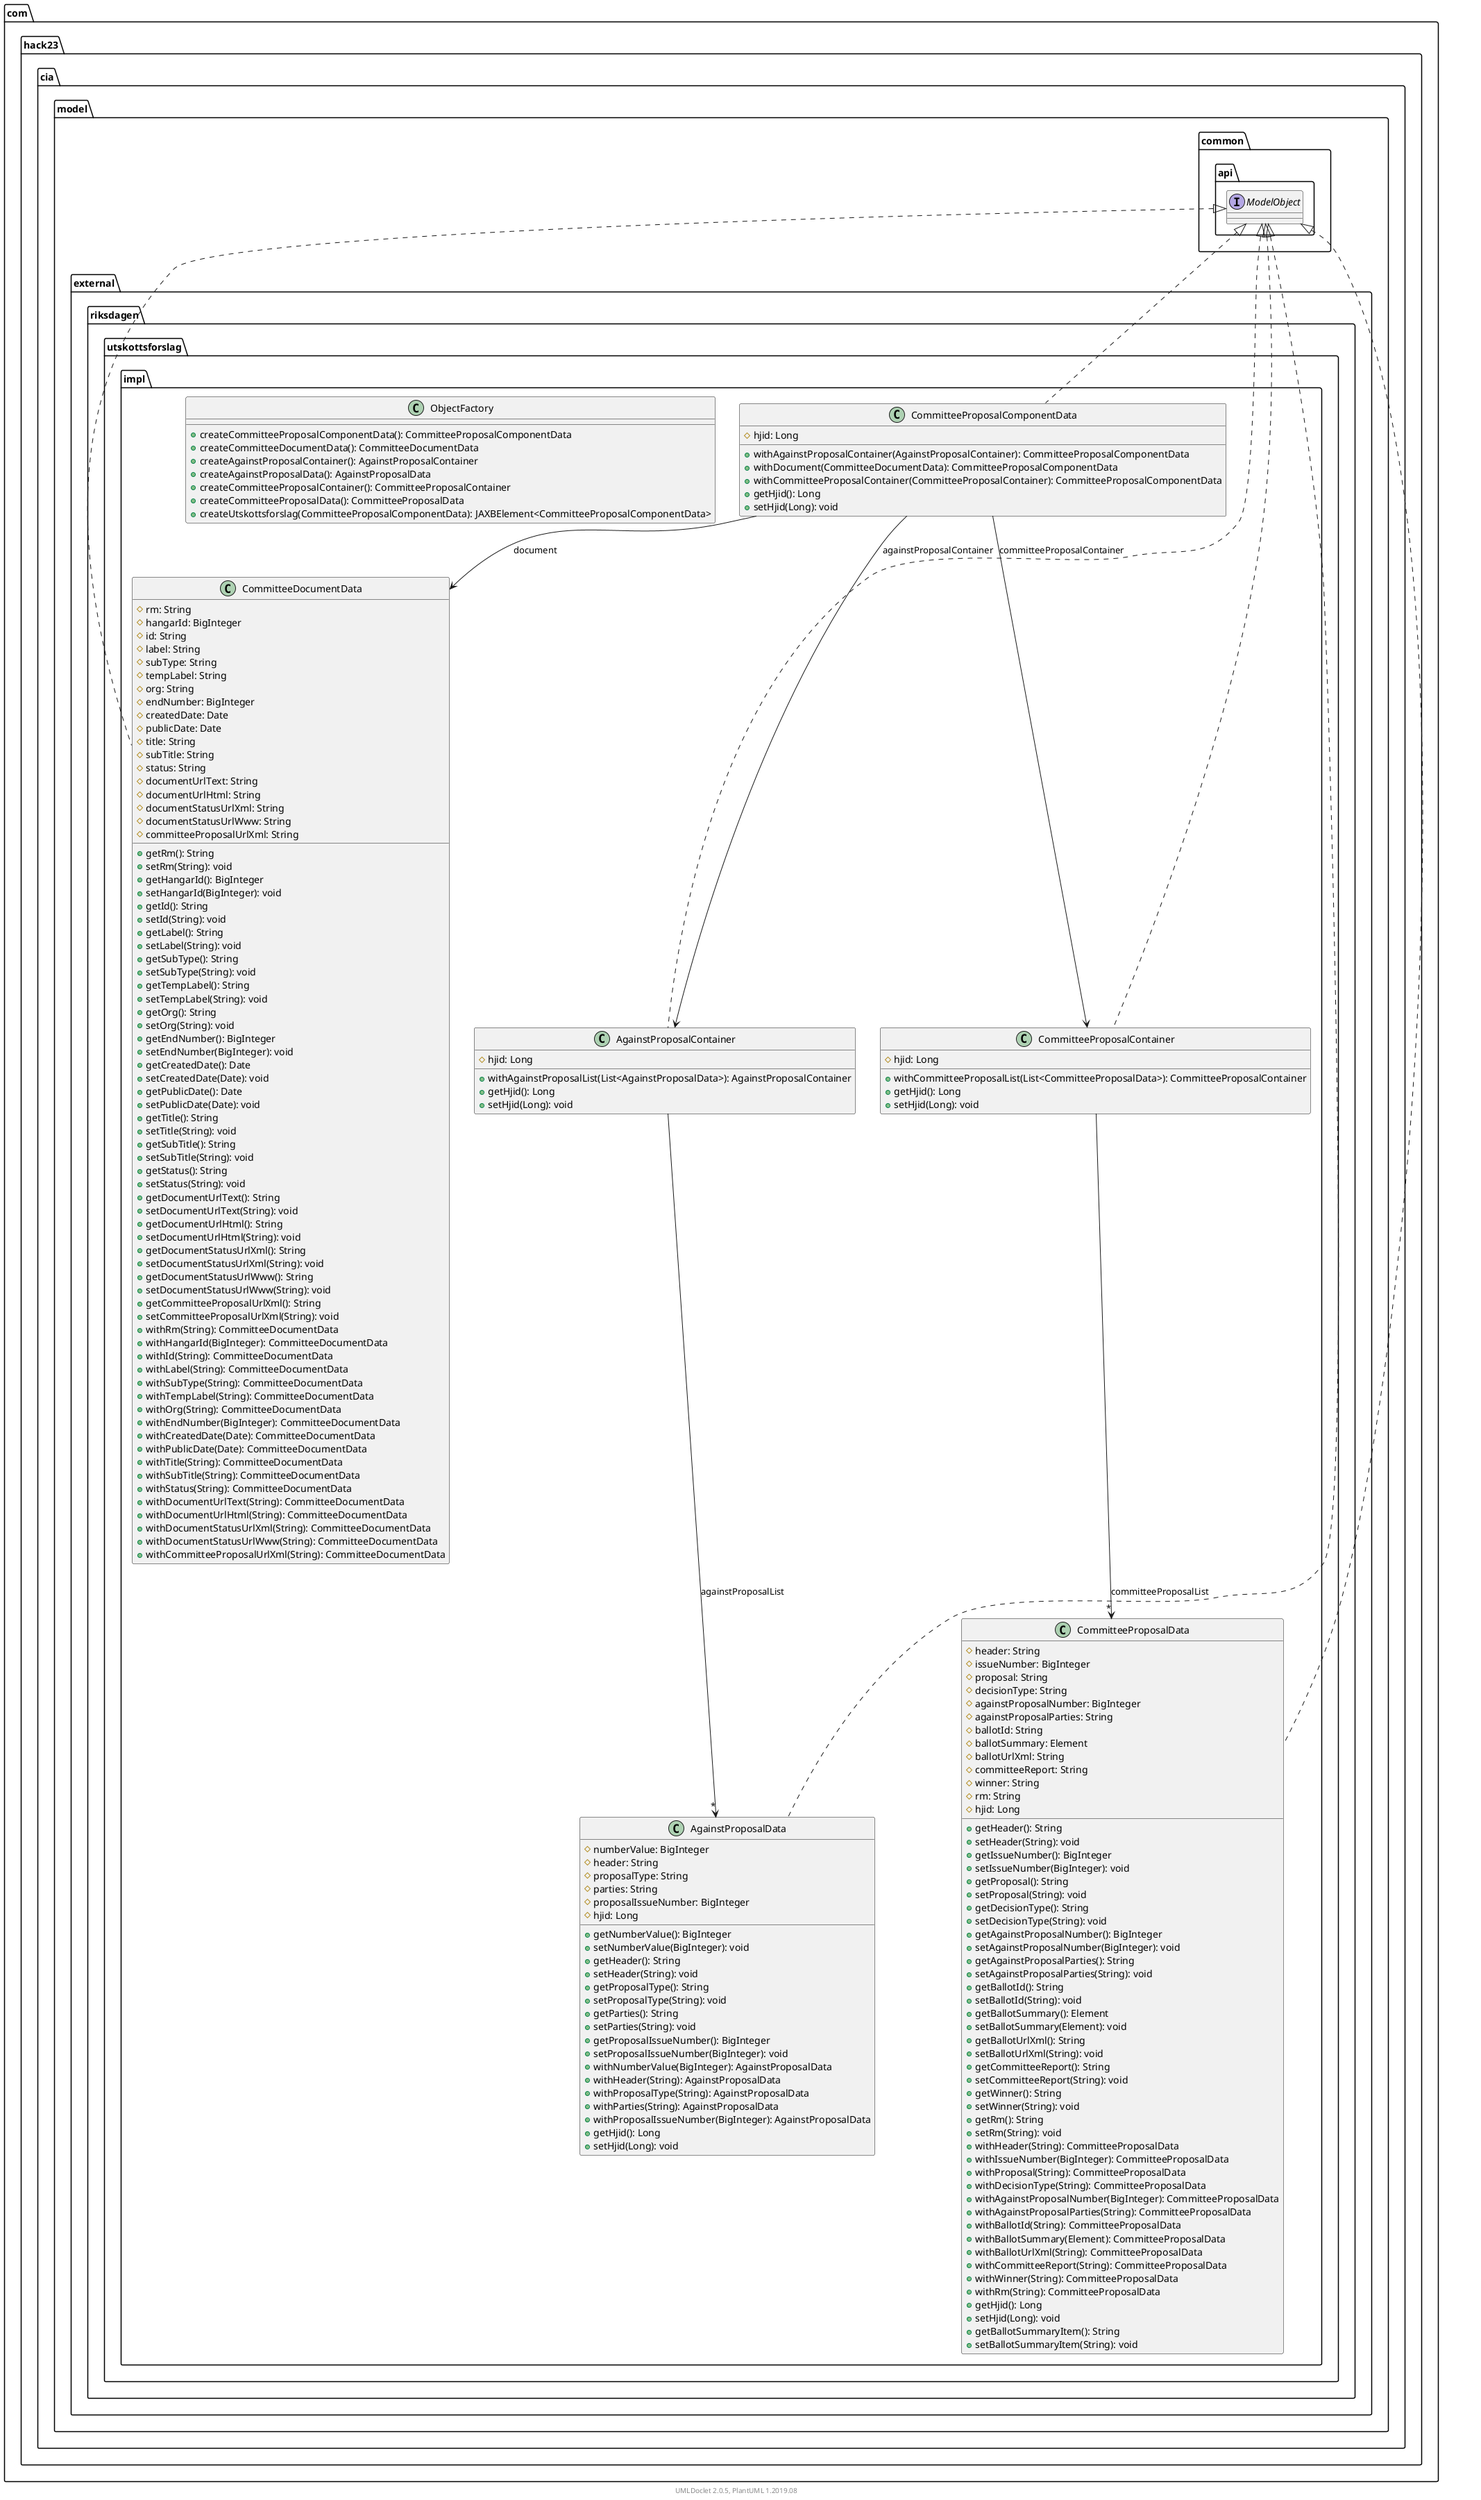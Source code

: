 @startuml
    namespace com.hack23.cia.model.external.riksdagen.utskottsforslag.impl {

        class CommitteeProposalComponentData [[CommitteeProposalComponentData.html]] {
            #hjid: Long
            +withAgainstProposalContainer(AgainstProposalContainer): CommitteeProposalComponentData
            +withDocument(CommitteeDocumentData): CommitteeProposalComponentData
            +withCommitteeProposalContainer(CommitteeProposalContainer): CommitteeProposalComponentData
            +getHjid(): Long
            +setHjid(Long): void
        }

        class CommitteeProposalContainer [[CommitteeProposalContainer.html]] {
            #hjid: Long
            +withCommitteeProposalList(List<CommitteeProposalData>): CommitteeProposalContainer
            +getHjid(): Long
            +setHjid(Long): void
        }

        class ObjectFactory [[ObjectFactory.html]] {
            +createCommitteeProposalComponentData(): CommitteeProposalComponentData
            +createCommitteeDocumentData(): CommitteeDocumentData
            +createAgainstProposalContainer(): AgainstProposalContainer
            +createAgainstProposalData(): AgainstProposalData
            +createCommitteeProposalContainer(): CommitteeProposalContainer
            +createCommitteeProposalData(): CommitteeProposalData
            +createUtskottsforslag(CommitteeProposalComponentData): JAXBElement<CommitteeProposalComponentData>
        }

        class CommitteeDocumentData [[CommitteeDocumentData.html]] {
            #rm: String
            #hangarId: BigInteger
            #id: String
            #label: String
            #subType: String
            #tempLabel: String
            #org: String
            #endNumber: BigInteger
            #createdDate: Date
            #publicDate: Date
            #title: String
            #subTitle: String
            #status: String
            #documentUrlText: String
            #documentUrlHtml: String
            #documentStatusUrlXml: String
            #documentStatusUrlWww: String
            #committeeProposalUrlXml: String
            +getRm(): String
            +setRm(String): void
            +getHangarId(): BigInteger
            +setHangarId(BigInteger): void
            +getId(): String
            +setId(String): void
            +getLabel(): String
            +setLabel(String): void
            +getSubType(): String
            +setSubType(String): void
            +getTempLabel(): String
            +setTempLabel(String): void
            +getOrg(): String
            +setOrg(String): void
            +getEndNumber(): BigInteger
            +setEndNumber(BigInteger): void
            +getCreatedDate(): Date
            +setCreatedDate(Date): void
            +getPublicDate(): Date
            +setPublicDate(Date): void
            +getTitle(): String
            +setTitle(String): void
            +getSubTitle(): String
            +setSubTitle(String): void
            +getStatus(): String
            +setStatus(String): void
            +getDocumentUrlText(): String
            +setDocumentUrlText(String): void
            +getDocumentUrlHtml(): String
            +setDocumentUrlHtml(String): void
            +getDocumentStatusUrlXml(): String
            +setDocumentStatusUrlXml(String): void
            +getDocumentStatusUrlWww(): String
            +setDocumentStatusUrlWww(String): void
            +getCommitteeProposalUrlXml(): String
            +setCommitteeProposalUrlXml(String): void
            +withRm(String): CommitteeDocumentData
            +withHangarId(BigInteger): CommitteeDocumentData
            +withId(String): CommitteeDocumentData
            +withLabel(String): CommitteeDocumentData
            +withSubType(String): CommitteeDocumentData
            +withTempLabel(String): CommitteeDocumentData
            +withOrg(String): CommitteeDocumentData
            +withEndNumber(BigInteger): CommitteeDocumentData
            +withCreatedDate(Date): CommitteeDocumentData
            +withPublicDate(Date): CommitteeDocumentData
            +withTitle(String): CommitteeDocumentData
            +withSubTitle(String): CommitteeDocumentData
            +withStatus(String): CommitteeDocumentData
            +withDocumentUrlText(String): CommitteeDocumentData
            +withDocumentUrlHtml(String): CommitteeDocumentData
            +withDocumentStatusUrlXml(String): CommitteeDocumentData
            +withDocumentStatusUrlWww(String): CommitteeDocumentData
            +withCommitteeProposalUrlXml(String): CommitteeDocumentData
        }

        class AgainstProposalData [[AgainstProposalData.html]] {
            #numberValue: BigInteger
            #header: String
            #proposalType: String
            #parties: String
            #proposalIssueNumber: BigInteger
            #hjid: Long
            +getNumberValue(): BigInteger
            +setNumberValue(BigInteger): void
            +getHeader(): String
            +setHeader(String): void
            +getProposalType(): String
            +setProposalType(String): void
            +getParties(): String
            +setParties(String): void
            +getProposalIssueNumber(): BigInteger
            +setProposalIssueNumber(BigInteger): void
            +withNumberValue(BigInteger): AgainstProposalData
            +withHeader(String): AgainstProposalData
            +withProposalType(String): AgainstProposalData
            +withParties(String): AgainstProposalData
            +withProposalIssueNumber(BigInteger): AgainstProposalData
            +getHjid(): Long
            +setHjid(Long): void
        }

        class AgainstProposalContainer [[AgainstProposalContainer.html]] {
            #hjid: Long
            +withAgainstProposalList(List<AgainstProposalData>): AgainstProposalContainer
            +getHjid(): Long
            +setHjid(Long): void
        }

        class CommitteeProposalData [[CommitteeProposalData.html]] {
            #header: String
            #issueNumber: BigInteger
            #proposal: String
            #decisionType: String
            #againstProposalNumber: BigInteger
            #againstProposalParties: String
            #ballotId: String
            #ballotSummary: Element
            #ballotUrlXml: String
            #committeeReport: String
            #winner: String
            #rm: String
            #hjid: Long
            +getHeader(): String
            +setHeader(String): void
            +getIssueNumber(): BigInteger
            +setIssueNumber(BigInteger): void
            +getProposal(): String
            +setProposal(String): void
            +getDecisionType(): String
            +setDecisionType(String): void
            +getAgainstProposalNumber(): BigInteger
            +setAgainstProposalNumber(BigInteger): void
            +getAgainstProposalParties(): String
            +setAgainstProposalParties(String): void
            +getBallotId(): String
            +setBallotId(String): void
            +getBallotSummary(): Element
            +setBallotSummary(Element): void
            +getBallotUrlXml(): String
            +setBallotUrlXml(String): void
            +getCommitteeReport(): String
            +setCommitteeReport(String): void
            +getWinner(): String
            +setWinner(String): void
            +getRm(): String
            +setRm(String): void
            +withHeader(String): CommitteeProposalData
            +withIssueNumber(BigInteger): CommitteeProposalData
            +withProposal(String): CommitteeProposalData
            +withDecisionType(String): CommitteeProposalData
            +withAgainstProposalNumber(BigInteger): CommitteeProposalData
            +withAgainstProposalParties(String): CommitteeProposalData
            +withBallotId(String): CommitteeProposalData
            +withBallotSummary(Element): CommitteeProposalData
            +withBallotUrlXml(String): CommitteeProposalData
            +withCommitteeReport(String): CommitteeProposalData
            +withWinner(String): CommitteeProposalData
            +withRm(String): CommitteeProposalData
            +getHjid(): Long
            +setHjid(Long): void
            +getBallotSummaryItem(): String
            +setBallotSummaryItem(String): void
        }

        com.hack23.cia.model.common.api.ModelObject <|.. CommitteeProposalComponentData
        CommitteeProposalComponentData --> AgainstProposalContainer: againstProposalContainer
        CommitteeProposalComponentData --> CommitteeDocumentData: document
        CommitteeProposalComponentData --> CommitteeProposalContainer: committeeProposalContainer
        com.hack23.cia.model.common.api.ModelObject <|.. CommitteeProposalContainer
        CommitteeProposalContainer --> "*" CommitteeProposalData: committeeProposalList
        com.hack23.cia.model.common.api.ModelObject <|.. CommitteeDocumentData
        com.hack23.cia.model.common.api.ModelObject <|.. AgainstProposalData
        com.hack23.cia.model.common.api.ModelObject <|.. AgainstProposalContainer
        AgainstProposalContainer --> "*" AgainstProposalData: againstProposalList
        com.hack23.cia.model.common.api.ModelObject <|.. CommitteeProposalData
    }

    namespace com.hack23.cia.model.common.api {
        interface ModelObject
    }

    center footer UMLDoclet 2.0.5, PlantUML 1.2019.08
@enduml
